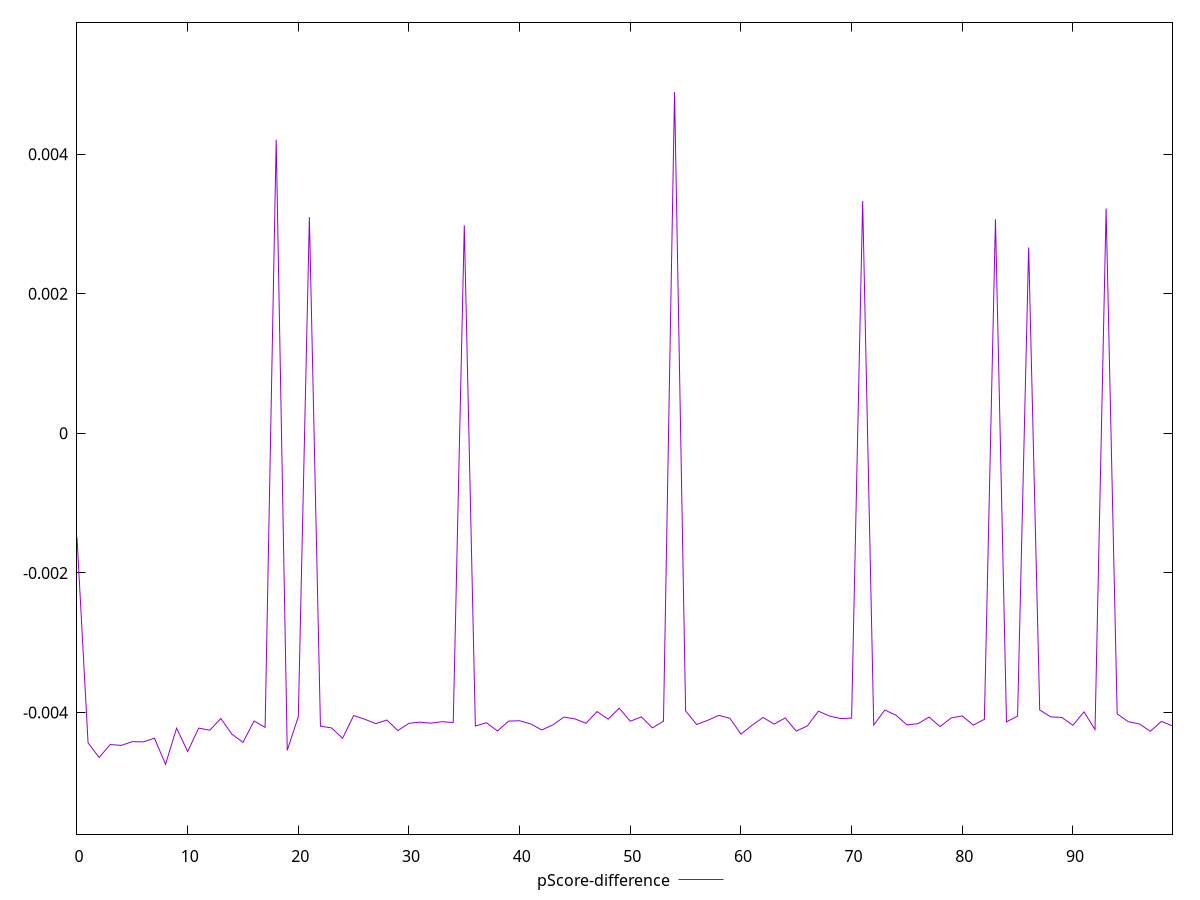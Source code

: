 reset

$pScoreDifference <<EOF
0 -0.001491842353527284
1 -0.0044346732235451825
2 -0.004643144889567963
3 -0.0044586088837121896
4 -0.004470023168029802
5 -0.004416621045404412
6 -0.00442010426670314
7 -0.004367731604210889
8 -0.004741667662499061
9 -0.0042238809852952475
10 -0.0045579024406421365
11 -0.0042228301098984344
12 -0.004252742387015229
13 -0.0040848352003142185
14 -0.004310633727784952
15 -0.004426958588110486
16 -0.0041201983372547435
17 -0.004212305212006107
18 0.004207164422563858
19 -0.004542258369905294
20 -0.004056287475715181
21 0.0030987175384902255
22 -0.00419522082539836
23 -0.004219509802855681
24 -0.004368551447237912
25 -0.004042488157211865
26 -0.004095299049434065
27 -0.004159425568440178
28 -0.004106950211210103
29 -0.004257997187751217
30 -0.004153879981751096
31 -0.004137757514080298
32 -0.004151816103791339
33 -0.004130228739112951
34 -0.00414392731149249
35 0.0029801524715139527
36 -0.004192862950148535
37 -0.004145667142446685
38 -0.004263542047588276
39 -0.004122298107838818
40 -0.004117306033255996
41 -0.004162299660081303
42 -0.004249075763571475
43 -0.004177504416742472
44 -0.004065225808238981
45 -0.004091210680608581
46 -0.004153324510123735
47 -0.003985934703822691
48 -0.004094633396677594
49 -0.003937570009793445
50 -0.00412401973245724
51 -0.004062332637518873
52 -0.0042190032527225085
53 -0.00412426756364126
54 0.004888756229064151
55 -0.003976714405348303
56 -0.004170700834014163
57 -0.004111041341300581
58 -0.004039999682888262
59 -0.004081667563185953
60 -0.004308761423004404
61 -0.0041825428775214
62 -0.004070692585269153
63 -0.004165246257132105
64 -0.0040769349788694065
65 -0.00426623526747405
66 -0.004191415101064244
67 -0.003980317062472372
68 -0.0040499530329068945
69 -0.004085439450442596
70 -0.004079911905415012
71 0.0033273679029359737
72 -0.004178862154151641
73 -0.003963897158048679
74 -0.004036803829604141
75 -0.004175831810018238
76 -0.004159394295064289
77 -0.004064626809559324
78 -0.004201642488366408
79 -0.004076633694781173
80 -0.0040480708943986254
81 -0.004180292959194087
82 -0.004097363618683403
83 0.003065497539169959
84 -0.004134050299719805
85 -0.004050043493808553
86 0.002663082354562807
87 -0.003963332982902967
88 -0.004062430800006789
89 -0.004069819840223143
90 -0.004182555898759155
91 -0.003989771329752312
92 -0.0042427119243596545
93 0.003220503676685138
94 -0.004018528539457944
95 -0.004130436636442525
96 -0.0041627392599608015
97 -0.004268029902100512
98 -0.004125986016519478
99 -0.0041921815625567405
EOF

set key outside below
set xrange [0:99]
set yrange [-0.005741667662499061:0.005888756229064151]
set trange [-0.005741667662499061:0.005888756229064151]
set terminal svg size 640, 500 enhanced background rgb 'white'
set output "report_00026_2021-02-22T21:38:55.199Z/speed-index/samples/pages+cached+noadtech+nomedia/pScore-difference/values.svg"

plot $pScoreDifference title "pScore-difference" with line

reset
